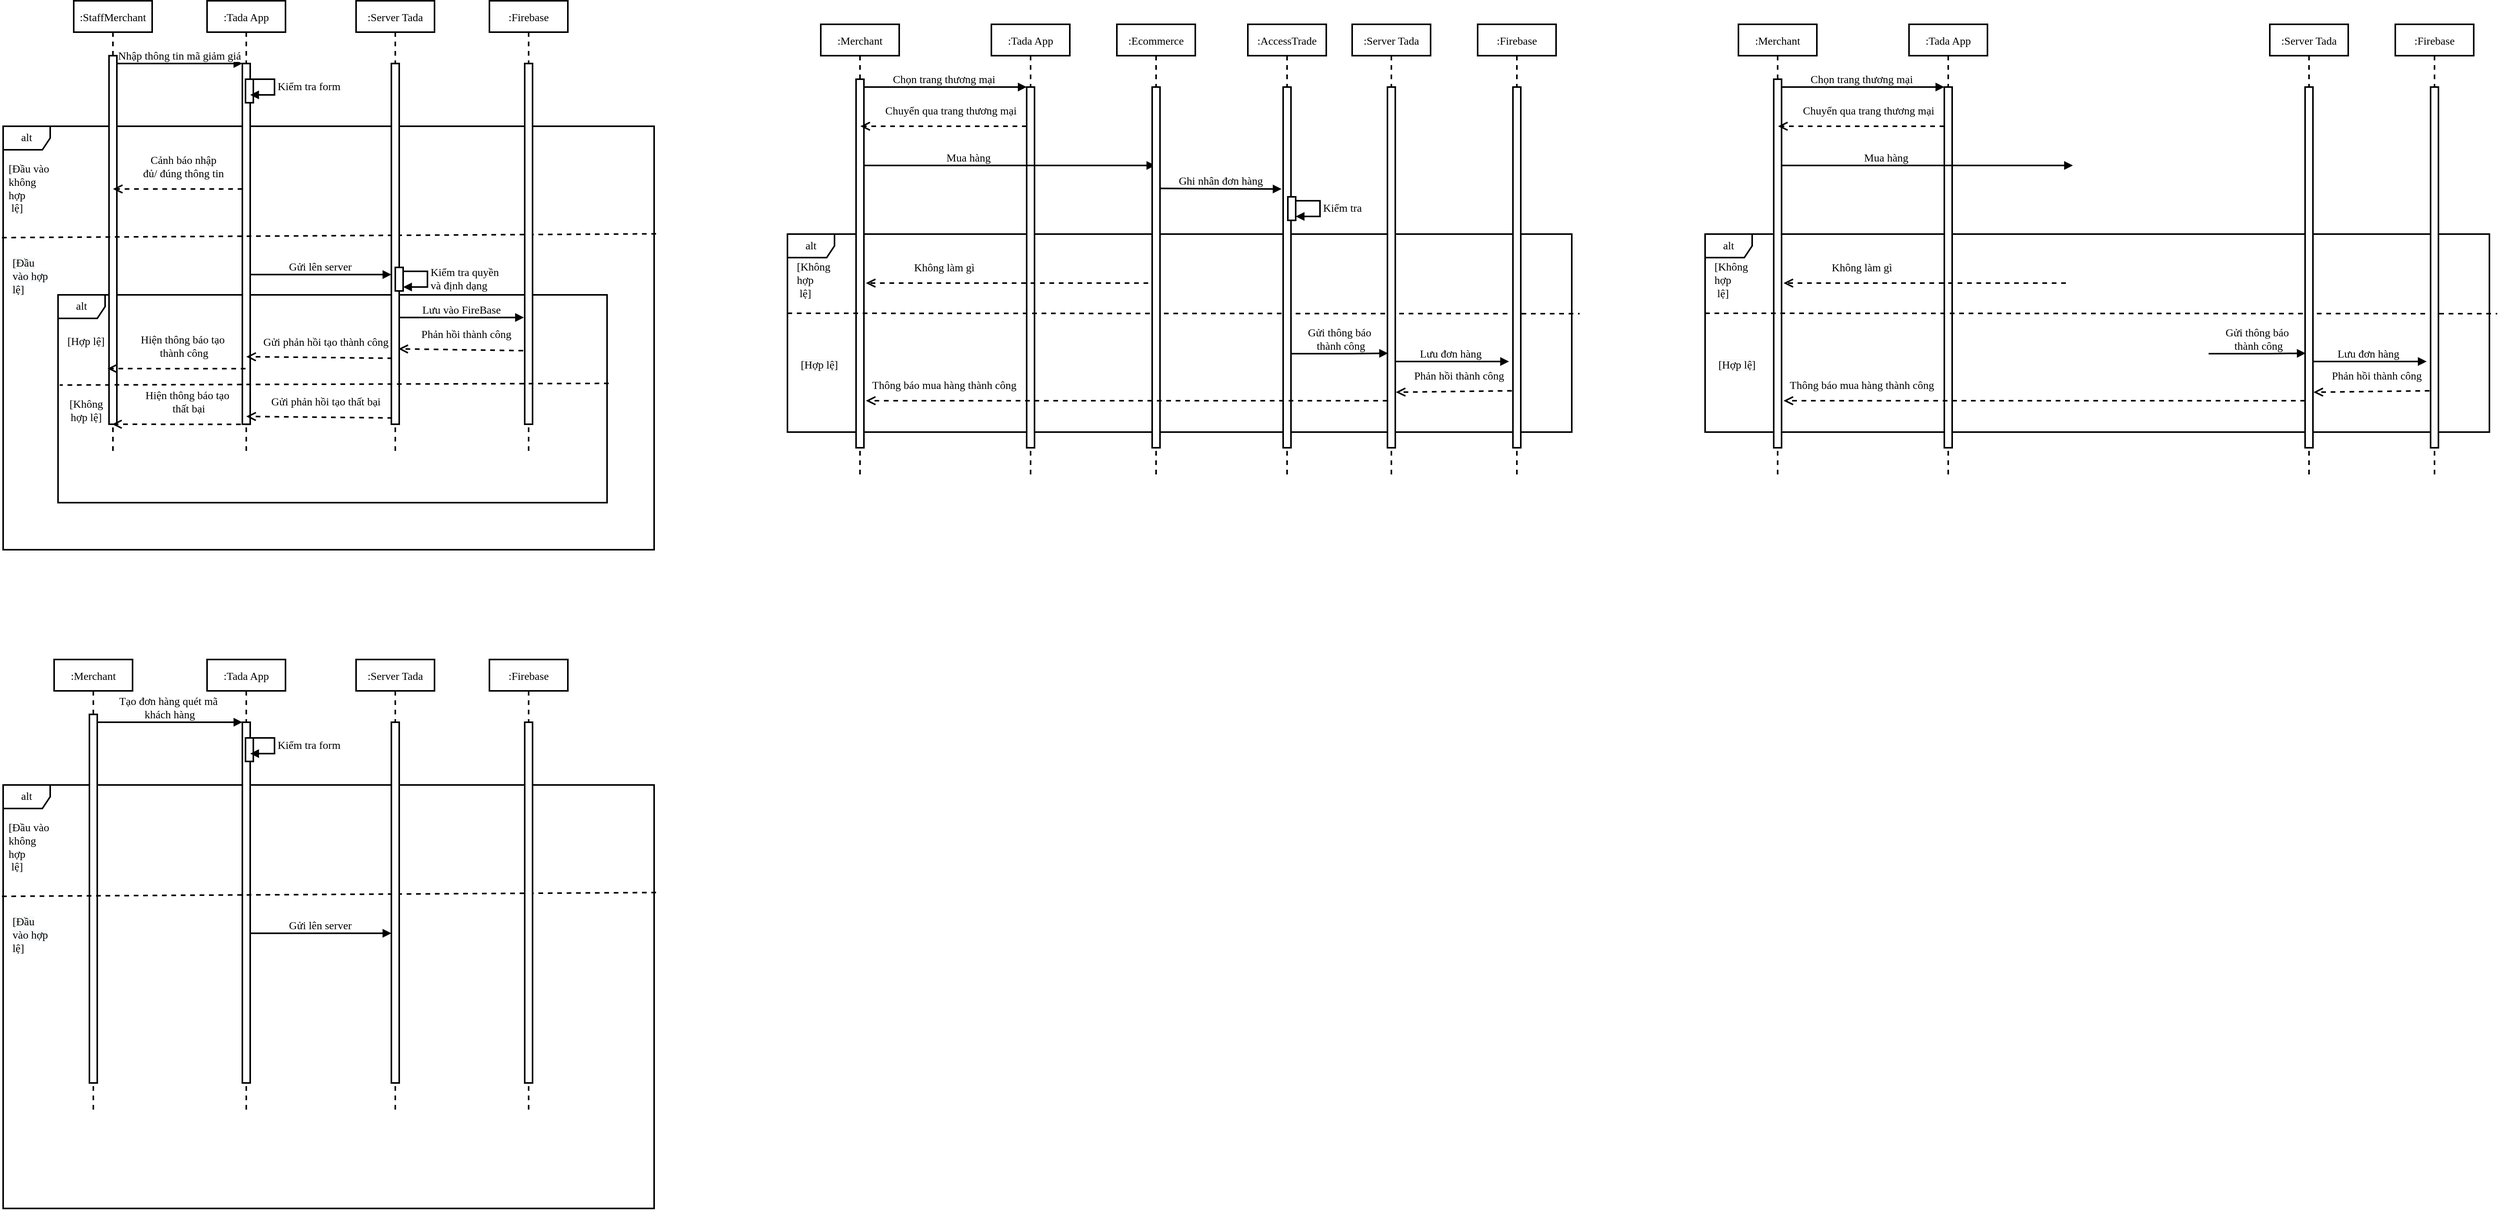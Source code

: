 <mxfile version="15.9.4" type="github">
  <diagram id="kgpKYQtTHZ0yAKxKKP6v" name="Page-1">
    <mxGraphModel dx="474" dy="428" grid="1" gridSize="10" guides="1" tooltips="1" connect="1" arrows="1" fold="1" page="1" pageScale="1" pageWidth="850" pageHeight="1100" math="0" shadow="0">
      <root>
        <mxCell id="0" />
        <mxCell id="1" parent="0" />
        <mxCell id="56J8bb4s6W5pYYQ_S6ca-3" value="alt" style="shape=umlFrame;whiteSpace=wrap;html=1;fontSize=14;fontFamily=Times New Roman;strokeWidth=2;" parent="1" vertex="1">
          <mxGeometry x="40" y="240" width="830" height="540" as="geometry" />
        </mxCell>
        <mxCell id="UmGHdTq01QlT3rU67zMb-6" value="alt" style="shape=umlFrame;whiteSpace=wrap;html=1;fontSize=14;fontFamily=Times New Roman;strokeWidth=2;" parent="1" vertex="1">
          <mxGeometry x="110" y="455" width="700" height="265" as="geometry" />
        </mxCell>
        <mxCell id="3nuBFxr9cyL0pnOWT2aG-1" value=":StaffMerchant" style="shape=umlLifeline;perimeter=lifelinePerimeter;container=1;collapsible=0;recursiveResize=0;rounded=0;shadow=0;strokeWidth=2;fontSize=14;fontFamily=Times New Roman;" parent="1" vertex="1">
          <mxGeometry x="130" y="80" width="100" height="580" as="geometry" />
        </mxCell>
        <mxCell id="3nuBFxr9cyL0pnOWT2aG-2" value="" style="points=[];perimeter=orthogonalPerimeter;rounded=0;shadow=0;strokeWidth=2;fontSize=14;fontFamily=Times New Roman;" parent="3nuBFxr9cyL0pnOWT2aG-1" vertex="1">
          <mxGeometry x="45" y="70" width="10" height="470" as="geometry" />
        </mxCell>
        <mxCell id="3nuBFxr9cyL0pnOWT2aG-5" value=":Tada App" style="shape=umlLifeline;perimeter=lifelinePerimeter;container=1;collapsible=0;recursiveResize=0;rounded=0;shadow=0;strokeWidth=2;fontSize=14;fontFamily=Times New Roman;" parent="1" vertex="1">
          <mxGeometry x="300" y="80" width="100" height="580" as="geometry" />
        </mxCell>
        <mxCell id="3nuBFxr9cyL0pnOWT2aG-6" value="" style="points=[];perimeter=orthogonalPerimeter;rounded=0;shadow=0;strokeWidth=2;fontSize=14;fontFamily=Times New Roman;" parent="3nuBFxr9cyL0pnOWT2aG-5" vertex="1">
          <mxGeometry x="45" y="80" width="10" height="460" as="geometry" />
        </mxCell>
        <mxCell id="56J8bb4s6W5pYYQ_S6ca-1" value="" style="html=1;points=[];perimeter=orthogonalPerimeter;fontSize=14;fontFamily=Times New Roman;strokeWidth=2;" parent="3nuBFxr9cyL0pnOWT2aG-5" vertex="1">
          <mxGeometry x="49" y="100" width="10" height="30" as="geometry" />
        </mxCell>
        <mxCell id="56J8bb4s6W5pYYQ_S6ca-2" value="&lt;span style=&quot;text-align: center; font-size: 14px;&quot;&gt;Kiểm tra form&lt;/span&gt;" style="edgeStyle=orthogonalEdgeStyle;html=1;align=left;spacingLeft=2;endArrow=block;rounded=0;entryX=1;entryY=0;fontSize=14;fontFamily=Times New Roman;strokeWidth=2;" parent="3nuBFxr9cyL0pnOWT2aG-5" edge="1">
          <mxGeometry relative="1" as="geometry">
            <mxPoint x="55" y="100" as="sourcePoint" />
            <Array as="points">
              <mxPoint x="86" y="100" />
            </Array>
            <mxPoint x="55" y="120" as="targetPoint" />
          </mxGeometry>
        </mxCell>
        <mxCell id="56J8bb4s6W5pYYQ_S6ca-20" value="Hiện thông báo tạo&#xa; thành công" style="verticalAlign=bottom;endArrow=open;dashed=1;endSize=8;shadow=0;strokeWidth=2;fontSize=14;fontFamily=Times New Roman;exitX=0.1;exitY=0.783;exitDx=0;exitDy=0;exitPerimeter=0;" parent="3nuBFxr9cyL0pnOWT2aG-5" edge="1">
          <mxGeometry x="-0.091" y="-10" relative="1" as="geometry">
            <mxPoint x="-127" y="469" as="targetPoint" />
            <mxPoint x="49" y="469.18" as="sourcePoint" />
            <mxPoint as="offset" />
          </mxGeometry>
        </mxCell>
        <mxCell id="UmGHdTq01QlT3rU67zMb-13" value="Hiện thông báo tạo&#xa; thất bại" style="verticalAlign=bottom;endArrow=open;dashed=1;endSize=8;shadow=0;strokeWidth=2;fontSize=14;fontFamily=Times New Roman;exitX=0.1;exitY=0.783;exitDx=0;exitDy=0;exitPerimeter=0;" parent="3nuBFxr9cyL0pnOWT2aG-5" edge="1">
          <mxGeometry x="-0.091" y="-10" relative="1" as="geometry">
            <mxPoint x="-121" y="540" as="targetPoint" />
            <mxPoint x="55" y="540.18" as="sourcePoint" />
            <mxPoint as="offset" />
          </mxGeometry>
        </mxCell>
        <mxCell id="3nuBFxr9cyL0pnOWT2aG-7" value="" style="verticalAlign=bottom;endArrow=none;dashed=1;endSize=8;exitX=1.003;exitY=0.254;shadow=0;strokeWidth=2;fontSize=14;fontFamily=Times New Roman;exitDx=0;exitDy=0;exitPerimeter=0;entryX=-0.003;entryY=0.263;entryDx=0;entryDy=0;entryPerimeter=0;endFill=0;" parent="1" source="56J8bb4s6W5pYYQ_S6ca-3" target="56J8bb4s6W5pYYQ_S6ca-3" edge="1">
          <mxGeometry relative="1" as="geometry">
            <mxPoint x="275" y="236" as="targetPoint" />
          </mxGeometry>
        </mxCell>
        <mxCell id="3nuBFxr9cyL0pnOWT2aG-8" value="Nhập thông tin mã giảm giá" style="verticalAlign=bottom;endArrow=block;entryX=0;entryY=0;shadow=0;strokeWidth=2;fontSize=14;fontFamily=Times New Roman;" parent="1" source="3nuBFxr9cyL0pnOWT2aG-2" target="3nuBFxr9cyL0pnOWT2aG-6" edge="1">
          <mxGeometry relative="1" as="geometry">
            <mxPoint x="275" y="160" as="sourcePoint" />
          </mxGeometry>
        </mxCell>
        <mxCell id="56J8bb4s6W5pYYQ_S6ca-9" value=":Server Tada" style="shape=umlLifeline;perimeter=lifelinePerimeter;container=1;collapsible=0;recursiveResize=0;rounded=0;shadow=0;strokeWidth=2;fontSize=14;fontFamily=Times New Roman;" parent="1" vertex="1">
          <mxGeometry x="490" y="80" width="100" height="580" as="geometry" />
        </mxCell>
        <mxCell id="56J8bb4s6W5pYYQ_S6ca-10" value="" style="points=[];perimeter=orthogonalPerimeter;rounded=0;shadow=0;strokeWidth=2;fontSize=14;fontFamily=Times New Roman;" parent="56J8bb4s6W5pYYQ_S6ca-9" vertex="1">
          <mxGeometry x="45" y="80" width="10" height="460" as="geometry" />
        </mxCell>
        <mxCell id="UmGHdTq01QlT3rU67zMb-8" value="" style="html=1;points=[];perimeter=orthogonalPerimeter;fontSize=14;fontFamily=Times New Roman;strokeWidth=2;" parent="56J8bb4s6W5pYYQ_S6ca-9" vertex="1">
          <mxGeometry x="50" y="340" width="10" height="30" as="geometry" />
        </mxCell>
        <mxCell id="UmGHdTq01QlT3rU67zMb-9" value="&lt;span style=&quot;text-align: center ; font-size: 14px&quot;&gt;Kiểm tra quyền &lt;br&gt;và định dạng&lt;/span&gt;" style="edgeStyle=orthogonalEdgeStyle;html=1;align=left;spacingLeft=2;endArrow=block;rounded=0;entryX=1;entryY=0;fontSize=14;fontFamily=Times New Roman;strokeWidth=2;" parent="56J8bb4s6W5pYYQ_S6ca-9" edge="1">
          <mxGeometry relative="1" as="geometry">
            <mxPoint x="60" y="345" as="sourcePoint" />
            <Array as="points">
              <mxPoint x="91" y="345" />
            </Array>
            <mxPoint x="60" y="365" as="targetPoint" />
          </mxGeometry>
        </mxCell>
        <mxCell id="56J8bb4s6W5pYYQ_S6ca-13" value="&lt;span style=&quot;color: rgb(0, 0, 0); font-size: 14px; font-style: normal; font-weight: 400; letter-spacing: normal; text-align: center; text-indent: 0px; text-transform: none; word-spacing: 0px; display: inline; float: none; background-color: rgb(255, 255, 255);&quot;&gt;[Đầu vào không hợp&lt;br style=&quot;font-size: 14px;&quot;&gt;&amp;nbsp;lệ]&lt;/span&gt;" style="text;whiteSpace=wrap;html=1;fontSize=14;fontFamily=Times New Roman;strokeWidth=2;" parent="1" vertex="1">
          <mxGeometry x="45" y="280" width="60" height="50" as="geometry" />
        </mxCell>
        <mxCell id="56J8bb4s6W5pYYQ_S6ca-15" value="&lt;span style=&quot;color: rgb(0, 0, 0); font-size: 14px; font-style: normal; font-weight: 400; letter-spacing: normal; text-align: center; text-indent: 0px; text-transform: none; word-spacing: 0px; background-color: rgb(248, 249, 250); display: inline; float: none;&quot;&gt;[Đầu vào hợp lệ]&lt;/span&gt;" style="text;whiteSpace=wrap;html=1;fontSize=14;fontFamily=Times New Roman;strokeWidth=2;" parent="1" vertex="1">
          <mxGeometry x="50" y="400" width="50" height="50" as="geometry" />
        </mxCell>
        <mxCell id="56J8bb4s6W5pYYQ_S6ca-16" value="Cảnh báo nhập &#xa;đủ/ đúng thông tin" style="verticalAlign=bottom;endArrow=open;dashed=1;endSize=8;shadow=0;strokeWidth=2;fontSize=14;fontFamily=Times New Roman;" parent="1" source="3nuBFxr9cyL0pnOWT2aG-6" edge="1">
          <mxGeometry x="-0.091" y="-10" relative="1" as="geometry">
            <mxPoint x="180" y="320" as="targetPoint" />
            <mxPoint x="180" y="320.0" as="sourcePoint" />
            <mxPoint as="offset" />
          </mxGeometry>
        </mxCell>
        <mxCell id="56J8bb4s6W5pYYQ_S6ca-19" value="Phản hồi thành công" style="verticalAlign=bottom;endArrow=open;dashed=1;endSize=8;shadow=0;strokeWidth=2;fontSize=14;fontFamily=Times New Roman;exitX=-0.2;exitY=0.796;exitDx=0;exitDy=0;exitPerimeter=0;entryX=0.9;entryY=0.791;entryDx=0;entryDy=0;entryPerimeter=0;" parent="1" source="UmGHdTq01QlT3rU67zMb-2" target="56J8bb4s6W5pYYQ_S6ca-10" edge="1">
          <mxGeometry x="-0.091" y="-10" relative="1" as="geometry">
            <mxPoint x="550" y="520" as="targetPoint" />
            <mxPoint x="525" y="520" as="sourcePoint" />
            <mxPoint as="offset" />
          </mxGeometry>
        </mxCell>
        <mxCell id="UmGHdTq01QlT3rU67zMb-1" value=":Firebase" style="shape=umlLifeline;perimeter=lifelinePerimeter;container=1;collapsible=0;recursiveResize=0;rounded=0;shadow=0;strokeWidth=2;fontSize=14;fontFamily=Times New Roman;" parent="1" vertex="1">
          <mxGeometry x="660" y="80" width="100" height="580" as="geometry" />
        </mxCell>
        <mxCell id="UmGHdTq01QlT3rU67zMb-2" value="" style="points=[];perimeter=orthogonalPerimeter;rounded=0;shadow=0;strokeWidth=2;fontSize=14;fontFamily=Times New Roman;" parent="UmGHdTq01QlT3rU67zMb-1" vertex="1">
          <mxGeometry x="45" y="80" width="10" height="460" as="geometry" />
        </mxCell>
        <mxCell id="UmGHdTq01QlT3rU67zMb-3" value="Lưu vào FireBase" style="verticalAlign=bottom;endArrow=block;entryX=-0.1;entryY=0.704;shadow=0;strokeWidth=2;fontSize=14;fontFamily=Times New Roman;entryDx=0;entryDy=0;entryPerimeter=0;" parent="1" source="56J8bb4s6W5pYYQ_S6ca-10" target="UmGHdTq01QlT3rU67zMb-2" edge="1">
          <mxGeometry relative="1" as="geometry">
            <mxPoint x="570" y="450" as="sourcePoint" />
            <mxPoint x="695" y="450.0" as="targetPoint" />
          </mxGeometry>
        </mxCell>
        <mxCell id="56J8bb4s6W5pYYQ_S6ca-18" value="Gửi lên server" style="verticalAlign=bottom;endArrow=block;shadow=0;strokeWidth=2;fontSize=14;fontFamily=Times New Roman;exitX=0.9;exitY=0.585;exitDx=0;exitDy=0;exitPerimeter=0;" parent="1" source="3nuBFxr9cyL0pnOWT2aG-6" target="56J8bb4s6W5pYYQ_S6ca-10" edge="1">
          <mxGeometry relative="1" as="geometry">
            <mxPoint x="355" y="450.0" as="sourcePoint" />
            <mxPoint x="525" y="450.0" as="targetPoint" />
          </mxGeometry>
        </mxCell>
        <mxCell id="UmGHdTq01QlT3rU67zMb-7" value="Gửi phản hồi tạo thành công" style="verticalAlign=bottom;endArrow=open;dashed=1;endSize=8;shadow=0;strokeWidth=2;fontSize=14;fontFamily=Times New Roman;exitX=0.1;exitY=0.817;exitDx=0;exitDy=0;exitPerimeter=0;entryX=0.9;entryY=0.791;entryDx=0;entryDy=0;entryPerimeter=0;" parent="1" source="56J8bb4s6W5pYYQ_S6ca-10" edge="1">
          <mxGeometry x="-0.091" y="-10" relative="1" as="geometry">
            <mxPoint x="350" y="533.86" as="targetPoint" />
            <mxPoint x="509" y="536.16" as="sourcePoint" />
            <mxPoint as="offset" />
          </mxGeometry>
        </mxCell>
        <mxCell id="UmGHdTq01QlT3rU67zMb-12" value="Gửi phản hồi tạo thất bại" style="verticalAlign=bottom;endArrow=open;dashed=1;endSize=8;shadow=0;strokeWidth=2;fontSize=14;fontFamily=Times New Roman;exitX=0.1;exitY=0.817;exitDx=0;exitDy=0;exitPerimeter=0;entryX=0.9;entryY=0.791;entryDx=0;entryDy=0;entryPerimeter=0;" parent="1" edge="1">
          <mxGeometry x="-0.091" y="-10" relative="1" as="geometry">
            <mxPoint x="350" y="610" as="targetPoint" />
            <mxPoint x="536" y="611.96" as="sourcePoint" />
            <mxPoint as="offset" />
          </mxGeometry>
        </mxCell>
        <mxCell id="UmGHdTq01QlT3rU67zMb-10" value="" style="verticalAlign=bottom;endArrow=none;dashed=1;endSize=8;shadow=0;strokeWidth=2;fontSize=14;fontFamily=Times New Roman;endFill=0;exitX=1.003;exitY=0.426;exitDx=0;exitDy=0;exitPerimeter=0;entryX=0.003;entryY=0.434;entryDx=0;entryDy=0;entryPerimeter=0;" parent="1" source="UmGHdTq01QlT3rU67zMb-6" target="UmGHdTq01QlT3rU67zMb-6" edge="1">
          <mxGeometry relative="1" as="geometry">
            <mxPoint x="110" y="590" as="targetPoint" />
            <mxPoint x="810" y="590" as="sourcePoint" />
          </mxGeometry>
        </mxCell>
        <mxCell id="UmGHdTq01QlT3rU67zMb-14" value="&lt;div style=&quot;text-align: center&quot;&gt;&lt;span&gt;[Hợp lệ]&lt;/span&gt;&lt;/div&gt;" style="text;whiteSpace=wrap;html=1;fontSize=14;fontFamily=Times New Roman;strokeWidth=2;" parent="1" vertex="1">
          <mxGeometry x="120" y="500" width="50" height="50" as="geometry" />
        </mxCell>
        <mxCell id="UmGHdTq01QlT3rU67zMb-15" value="&lt;div style=&quot;text-align: center&quot;&gt;[Không hợp lệ]&lt;/div&gt;" style="text;whiteSpace=wrap;html=1;fontSize=14;fontFamily=Times New Roman;strokeWidth=2;" parent="1" vertex="1">
          <mxGeometry x="120" y="580" width="50" height="50" as="geometry" />
        </mxCell>
        <mxCell id="3WbBXnuB34VJR-gaeWX0-1" value="alt" style="shape=umlFrame;whiteSpace=wrap;html=1;fontSize=14;fontFamily=Times New Roman;strokeWidth=2;" parent="1" vertex="1">
          <mxGeometry x="1040" y="377.5" width="1000" height="252.5" as="geometry" />
        </mxCell>
        <mxCell id="3WbBXnuB34VJR-gaeWX0-3" value=":Merchant" style="shape=umlLifeline;perimeter=lifelinePerimeter;container=1;collapsible=0;recursiveResize=0;rounded=0;shadow=0;strokeWidth=2;fontSize=14;fontFamily=Times New Roman;" parent="1" vertex="1">
          <mxGeometry x="1082.49" y="110" width="100" height="580" as="geometry" />
        </mxCell>
        <mxCell id="3WbBXnuB34VJR-gaeWX0-4" value="" style="points=[];perimeter=orthogonalPerimeter;rounded=0;shadow=0;strokeWidth=2;fontSize=14;fontFamily=Times New Roman;" parent="3WbBXnuB34VJR-gaeWX0-3" vertex="1">
          <mxGeometry x="45" y="70" width="10" height="470" as="geometry" />
        </mxCell>
        <mxCell id="3WbBXnuB34VJR-gaeWX0-5" value=":Tada App" style="shape=umlLifeline;perimeter=lifelinePerimeter;container=1;collapsible=0;recursiveResize=0;rounded=0;shadow=0;strokeWidth=2;fontSize=14;fontFamily=Times New Roman;" parent="1" vertex="1">
          <mxGeometry x="1300" y="110" width="100" height="580" as="geometry" />
        </mxCell>
        <mxCell id="3WbBXnuB34VJR-gaeWX0-6" value="" style="points=[];perimeter=orthogonalPerimeter;rounded=0;shadow=0;strokeWidth=2;fontSize=14;fontFamily=Times New Roman;" parent="3WbBXnuB34VJR-gaeWX0-5" vertex="1">
          <mxGeometry x="45" y="80" width="10" height="460" as="geometry" />
        </mxCell>
        <mxCell id="3WbBXnuB34VJR-gaeWX0-34" value="Mua hàng" style="verticalAlign=bottom;endArrow=block;shadow=0;strokeWidth=2;fontSize=14;fontFamily=Times New Roman;" parent="3WbBXnuB34VJR-gaeWX0-5" target="3WbBXnuB34VJR-gaeWX0-32" edge="1">
          <mxGeometry x="-0.287" relative="1" as="geometry">
            <mxPoint x="-162.51" y="180.0" as="sourcePoint" />
            <mxPoint x="45" y="180.0" as="targetPoint" />
            <mxPoint x="1" as="offset" />
          </mxGeometry>
        </mxCell>
        <mxCell id="3WbBXnuB34VJR-gaeWX0-11" value="" style="verticalAlign=bottom;endArrow=none;dashed=1;endSize=8;exitX=0;exitY=0.4;shadow=0;strokeWidth=2;fontSize=14;fontFamily=Times New Roman;exitDx=0;exitDy=0;exitPerimeter=0;endFill=0;" parent="1" source="3WbBXnuB34VJR-gaeWX0-1" edge="1">
          <mxGeometry relative="1" as="geometry">
            <mxPoint x="2050" y="479" as="targetPoint" />
            <Array as="points" />
          </mxGeometry>
        </mxCell>
        <mxCell id="3WbBXnuB34VJR-gaeWX0-12" value="Chọn trang thương mại " style="verticalAlign=bottom;endArrow=block;entryX=0;entryY=0;shadow=0;strokeWidth=2;fontSize=14;fontFamily=Times New Roman;" parent="1" source="3WbBXnuB34VJR-gaeWX0-4" target="3WbBXnuB34VJR-gaeWX0-6" edge="1">
          <mxGeometry relative="1" as="geometry">
            <mxPoint x="1227.49" y="190" as="sourcePoint" />
          </mxGeometry>
        </mxCell>
        <mxCell id="3WbBXnuB34VJR-gaeWX0-13" value=":Server Tada" style="shape=umlLifeline;perimeter=lifelinePerimeter;container=1;collapsible=0;recursiveResize=0;rounded=0;shadow=0;strokeWidth=2;fontSize=14;fontFamily=Times New Roman;" parent="1" vertex="1">
          <mxGeometry x="1760" y="110" width="100" height="580" as="geometry" />
        </mxCell>
        <mxCell id="3WbBXnuB34VJR-gaeWX0-14" value="" style="points=[];perimeter=orthogonalPerimeter;rounded=0;shadow=0;strokeWidth=2;fontSize=14;fontFamily=Times New Roman;" parent="3WbBXnuB34VJR-gaeWX0-13" vertex="1">
          <mxGeometry x="45" y="80" width="10" height="460" as="geometry" />
        </mxCell>
        <mxCell id="3WbBXnuB34VJR-gaeWX0-19" value="Chuyển qua trang thương mại" style="verticalAlign=bottom;endArrow=open;dashed=1;endSize=8;shadow=0;strokeWidth=2;fontSize=14;fontFamily=Times New Roman;" parent="1" source="3WbBXnuB34VJR-gaeWX0-6" target="3WbBXnuB34VJR-gaeWX0-3" edge="1">
          <mxGeometry x="-0.091" y="-10" relative="1" as="geometry">
            <mxPoint x="1132.49" y="350" as="targetPoint" />
            <mxPoint x="1132.49" y="350.0" as="sourcePoint" />
            <mxPoint as="offset" />
            <Array as="points">
              <mxPoint x="1230" y="240" />
            </Array>
          </mxGeometry>
        </mxCell>
        <mxCell id="3WbBXnuB34VJR-gaeWX0-20" value="Phản hồi thành công" style="verticalAlign=bottom;endArrow=open;dashed=1;endSize=8;shadow=0;strokeWidth=2;fontSize=14;fontFamily=Times New Roman;exitX=-0.142;exitY=0.842;exitDx=0;exitDy=0;exitPerimeter=0;entryX=1.067;entryY=0.846;entryDx=0;entryDy=0;entryPerimeter=0;" parent="1" source="3WbBXnuB34VJR-gaeWX0-22" target="3WbBXnuB34VJR-gaeWX0-14" edge="1">
          <mxGeometry x="-0.091" y="-10" relative="1" as="geometry">
            <mxPoint x="1710" y="550" as="targetPoint" />
            <mxPoint x="1685" y="550" as="sourcePoint" />
            <mxPoint as="offset" />
          </mxGeometry>
        </mxCell>
        <mxCell id="3WbBXnuB34VJR-gaeWX0-21" value=":Firebase" style="shape=umlLifeline;perimeter=lifelinePerimeter;container=1;collapsible=0;recursiveResize=0;rounded=0;shadow=0;strokeWidth=2;fontSize=14;fontFamily=Times New Roman;" parent="1" vertex="1">
          <mxGeometry x="1920" y="110" width="100" height="580" as="geometry" />
        </mxCell>
        <mxCell id="3WbBXnuB34VJR-gaeWX0-22" value="" style="points=[];perimeter=orthogonalPerimeter;rounded=0;shadow=0;strokeWidth=2;fontSize=14;fontFamily=Times New Roman;" parent="3WbBXnuB34VJR-gaeWX0-21" vertex="1">
          <mxGeometry x="45" y="80" width="10" height="460" as="geometry" />
        </mxCell>
        <mxCell id="3WbBXnuB34VJR-gaeWX0-45" value="Lưu đơn hàng " style="verticalAlign=bottom;endArrow=block;shadow=0;strokeWidth=2;fontSize=14;fontFamily=Times New Roman;" parent="3WbBXnuB34VJR-gaeWX0-21" edge="1">
          <mxGeometry relative="1" as="geometry">
            <mxPoint x="-105" y="430.0" as="sourcePoint" />
            <mxPoint x="40" y="430" as="targetPoint" />
            <mxPoint as="offset" />
          </mxGeometry>
        </mxCell>
        <mxCell id="3WbBXnuB34VJR-gaeWX0-30" value=":AccessTrade" style="shape=umlLifeline;perimeter=lifelinePerimeter;container=1;collapsible=0;recursiveResize=0;rounded=0;shadow=0;strokeWidth=2;fontSize=14;fontFamily=Times New Roman;" parent="1" vertex="1">
          <mxGeometry x="1627" y="110" width="100" height="580" as="geometry" />
        </mxCell>
        <mxCell id="3WbBXnuB34VJR-gaeWX0-31" value="" style="points=[];perimeter=orthogonalPerimeter;rounded=0;shadow=0;strokeWidth=2;fontSize=14;fontFamily=Times New Roman;" parent="3WbBXnuB34VJR-gaeWX0-30" vertex="1">
          <mxGeometry x="45" y="80" width="10" height="460" as="geometry" />
        </mxCell>
        <mxCell id="3WbBXnuB34VJR-gaeWX0-39" value="" style="html=1;points=[];perimeter=orthogonalPerimeter;fontSize=14;fontFamily=Times New Roman;strokeWidth=2;" parent="3WbBXnuB34VJR-gaeWX0-30" vertex="1">
          <mxGeometry x="51" y="220" width="10" height="30" as="geometry" />
        </mxCell>
        <mxCell id="3WbBXnuB34VJR-gaeWX0-40" value="&lt;span style=&quot;text-align: center ; font-size: 14px&quot;&gt;Kiểm tra&amp;nbsp;&lt;/span&gt;" style="edgeStyle=orthogonalEdgeStyle;html=1;align=left;spacingLeft=2;endArrow=block;rounded=0;entryX=1;entryY=0;fontSize=14;fontFamily=Times New Roman;strokeWidth=2;" parent="3WbBXnuB34VJR-gaeWX0-30" edge="1">
          <mxGeometry relative="1" as="geometry">
            <mxPoint x="61" y="225" as="sourcePoint" />
            <Array as="points">
              <mxPoint x="92" y="225" />
            </Array>
            <mxPoint x="61" y="245" as="targetPoint" />
          </mxGeometry>
        </mxCell>
        <mxCell id="3WbBXnuB34VJR-gaeWX0-32" value=":Ecommerce" style="shape=umlLifeline;perimeter=lifelinePerimeter;container=1;collapsible=0;recursiveResize=0;rounded=0;shadow=0;strokeWidth=2;fontSize=14;fontFamily=Times New Roman;" parent="1" vertex="1">
          <mxGeometry x="1460" y="110" width="100" height="580" as="geometry" />
        </mxCell>
        <mxCell id="3WbBXnuB34VJR-gaeWX0-33" value="" style="points=[];perimeter=orthogonalPerimeter;rounded=0;shadow=0;strokeWidth=2;fontSize=14;fontFamily=Times New Roman;" parent="3WbBXnuB34VJR-gaeWX0-32" vertex="1">
          <mxGeometry x="45" y="80" width="10" height="460" as="geometry" />
        </mxCell>
        <mxCell id="3WbBXnuB34VJR-gaeWX0-35" value="Ghi nhân đơn hàng" style="verticalAlign=bottom;endArrow=block;shadow=0;strokeWidth=2;fontSize=14;fontFamily=Times New Roman;exitX=1.012;exitY=0.281;exitDx=0;exitDy=0;exitPerimeter=0;" parent="1" source="3WbBXnuB34VJR-gaeWX0-33" edge="1">
          <mxGeometry relative="1" as="geometry">
            <mxPoint x="1520" y="320" as="sourcePoint" />
            <mxPoint x="1670" y="320" as="targetPoint" />
            <mxPoint as="offset" />
          </mxGeometry>
        </mxCell>
        <mxCell id="3WbBXnuB34VJR-gaeWX0-41" value="&lt;span style=&quot;color: rgb(0 , 0 , 0) ; font-size: 14px ; font-style: normal ; font-weight: 400 ; letter-spacing: normal ; text-align: center ; text-indent: 0px ; text-transform: none ; word-spacing: 0px ; display: inline ; float: none ; background-color: rgb(255 , 255 , 255)&quot;&gt;[Không hợp&lt;br style=&quot;font-size: 14px&quot;&gt;&amp;nbsp;lệ]&lt;/span&gt;" style="text;whiteSpace=wrap;html=1;fontSize=14;fontFamily=Times New Roman;strokeWidth=2;" parent="1" vertex="1">
          <mxGeometry x="1050" y="405" width="60" height="50" as="geometry" />
        </mxCell>
        <mxCell id="3WbBXnuB34VJR-gaeWX0-42" value="&lt;span style=&quot;color: rgb(0 , 0 , 0) ; font-size: 14px ; font-style: normal ; font-weight: 400 ; letter-spacing: normal ; text-align: center ; text-indent: 0px ; text-transform: none ; word-spacing: 0px ; background-color: rgb(248 , 249 , 250) ; display: inline ; float: none&quot;&gt;[Hợp lệ]&lt;/span&gt;" style="text;whiteSpace=wrap;html=1;fontSize=14;fontFamily=Times New Roman;strokeWidth=2;" parent="1" vertex="1">
          <mxGeometry x="1055" y="530" width="50" height="50" as="geometry" />
        </mxCell>
        <mxCell id="3WbBXnuB34VJR-gaeWX0-43" value="Gửi thông báo&#xa; thành công" style="verticalAlign=bottom;endArrow=block;shadow=0;strokeWidth=2;fontSize=14;fontFamily=Times New Roman;entryX=0.075;entryY=0.738;entryDx=0;entryDy=0;entryPerimeter=0;" parent="1" source="3WbBXnuB34VJR-gaeWX0-31" target="3WbBXnuB34VJR-gaeWX0-14" edge="1">
          <mxGeometry relative="1" as="geometry">
            <mxPoint x="1645" y="510.0" as="sourcePoint" />
            <mxPoint x="1805" y="510.0" as="targetPoint" />
            <mxPoint as="offset" />
            <Array as="points">
              <mxPoint x="1760" y="530" />
            </Array>
          </mxGeometry>
        </mxCell>
        <mxCell id="3WbBXnuB34VJR-gaeWX0-9" value="Thông báo mua hàng thành công" style="verticalAlign=bottom;endArrow=open;dashed=1;endSize=8;shadow=0;strokeWidth=2;fontSize=14;fontFamily=Times New Roman;" parent="1" source="3WbBXnuB34VJR-gaeWX0-14" edge="1">
          <mxGeometry x="0.699" y="-10" relative="1" as="geometry">
            <mxPoint x="1140" y="590" as="targetPoint" />
            <mxPoint x="1316" y="590.18" as="sourcePoint" />
            <mxPoint as="offset" />
          </mxGeometry>
        </mxCell>
        <mxCell id="3WbBXnuB34VJR-gaeWX0-46" value="Không làm gì" style="verticalAlign=bottom;endArrow=open;dashed=1;endSize=8;shadow=0;strokeWidth=2;fontSize=14;fontFamily=Times New Roman;" parent="1" edge="1">
          <mxGeometry x="0.444" y="-10" relative="1" as="geometry">
            <mxPoint x="1140" y="440" as="targetPoint" />
            <mxPoint x="1500" y="440" as="sourcePoint" />
            <mxPoint as="offset" />
          </mxGeometry>
        </mxCell>
        <mxCell id="3WbBXnuB34VJR-gaeWX0-47" value="alt" style="shape=umlFrame;whiteSpace=wrap;html=1;fontSize=14;fontFamily=Times New Roman;strokeWidth=2;" parent="1" vertex="1">
          <mxGeometry x="2210" y="377.5" width="1000" height="252.5" as="geometry" />
        </mxCell>
        <mxCell id="3WbBXnuB34VJR-gaeWX0-48" value=":Merchant" style="shape=umlLifeline;perimeter=lifelinePerimeter;container=1;collapsible=0;recursiveResize=0;rounded=0;shadow=0;strokeWidth=2;fontSize=14;fontFamily=Times New Roman;" parent="1" vertex="1">
          <mxGeometry x="2252.49" y="110" width="100" height="580" as="geometry" />
        </mxCell>
        <mxCell id="3WbBXnuB34VJR-gaeWX0-49" value="" style="points=[];perimeter=orthogonalPerimeter;rounded=0;shadow=0;strokeWidth=2;fontSize=14;fontFamily=Times New Roman;" parent="3WbBXnuB34VJR-gaeWX0-48" vertex="1">
          <mxGeometry x="45" y="70" width="10" height="470" as="geometry" />
        </mxCell>
        <mxCell id="3WbBXnuB34VJR-gaeWX0-50" value=":Tada App" style="shape=umlLifeline;perimeter=lifelinePerimeter;container=1;collapsible=0;recursiveResize=0;rounded=0;shadow=0;strokeWidth=2;fontSize=14;fontFamily=Times New Roman;" parent="1" vertex="1">
          <mxGeometry x="2470" y="110" width="100" height="580" as="geometry" />
        </mxCell>
        <mxCell id="3WbBXnuB34VJR-gaeWX0-51" value="" style="points=[];perimeter=orthogonalPerimeter;rounded=0;shadow=0;strokeWidth=2;fontSize=14;fontFamily=Times New Roman;" parent="3WbBXnuB34VJR-gaeWX0-50" vertex="1">
          <mxGeometry x="45" y="80" width="10" height="460" as="geometry" />
        </mxCell>
        <mxCell id="3WbBXnuB34VJR-gaeWX0-52" value="Mua hàng" style="verticalAlign=bottom;endArrow=block;shadow=0;strokeWidth=2;fontSize=14;fontFamily=Times New Roman;" parent="3WbBXnuB34VJR-gaeWX0-50" edge="1">
          <mxGeometry x="-0.287" relative="1" as="geometry">
            <mxPoint x="-162.51" y="180.0" as="sourcePoint" />
            <mxPoint x="209" y="180.0" as="targetPoint" />
            <mxPoint x="1" as="offset" />
          </mxGeometry>
        </mxCell>
        <mxCell id="3WbBXnuB34VJR-gaeWX0-53" value="" style="verticalAlign=bottom;endArrow=none;dashed=1;endSize=8;exitX=0;exitY=0.4;shadow=0;strokeWidth=2;fontSize=14;fontFamily=Times New Roman;exitDx=0;exitDy=0;exitPerimeter=0;endFill=0;" parent="1" source="3WbBXnuB34VJR-gaeWX0-47" edge="1">
          <mxGeometry relative="1" as="geometry">
            <mxPoint x="3220" y="479" as="targetPoint" />
            <Array as="points" />
          </mxGeometry>
        </mxCell>
        <mxCell id="3WbBXnuB34VJR-gaeWX0-54" value="Chọn trang thương mại " style="verticalAlign=bottom;endArrow=block;entryX=0;entryY=0;shadow=0;strokeWidth=2;fontSize=14;fontFamily=Times New Roman;" parent="1" source="3WbBXnuB34VJR-gaeWX0-49" target="3WbBXnuB34VJR-gaeWX0-51" edge="1">
          <mxGeometry relative="1" as="geometry">
            <mxPoint x="2397.49" y="190" as="sourcePoint" />
          </mxGeometry>
        </mxCell>
        <mxCell id="3WbBXnuB34VJR-gaeWX0-55" value=":Server Tada" style="shape=umlLifeline;perimeter=lifelinePerimeter;container=1;collapsible=0;recursiveResize=0;rounded=0;shadow=0;strokeWidth=2;fontSize=14;fontFamily=Times New Roman;" parent="1" vertex="1">
          <mxGeometry x="2930" y="110" width="100" height="580" as="geometry" />
        </mxCell>
        <mxCell id="3WbBXnuB34VJR-gaeWX0-56" value="" style="points=[];perimeter=orthogonalPerimeter;rounded=0;shadow=0;strokeWidth=2;fontSize=14;fontFamily=Times New Roman;" parent="3WbBXnuB34VJR-gaeWX0-55" vertex="1">
          <mxGeometry x="45" y="80" width="10" height="460" as="geometry" />
        </mxCell>
        <mxCell id="3WbBXnuB34VJR-gaeWX0-57" value="Chuyển qua trang thương mại" style="verticalAlign=bottom;endArrow=open;dashed=1;endSize=8;shadow=0;strokeWidth=2;fontSize=14;fontFamily=Times New Roman;" parent="1" source="3WbBXnuB34VJR-gaeWX0-51" target="3WbBXnuB34VJR-gaeWX0-48" edge="1">
          <mxGeometry x="-0.091" y="-10" relative="1" as="geometry">
            <mxPoint x="2302.49" y="350" as="targetPoint" />
            <mxPoint x="2302.49" y="350.0" as="sourcePoint" />
            <mxPoint as="offset" />
            <Array as="points">
              <mxPoint x="2400" y="240" />
            </Array>
          </mxGeometry>
        </mxCell>
        <mxCell id="3WbBXnuB34VJR-gaeWX0-58" value="Phản hồi thành công" style="verticalAlign=bottom;endArrow=open;dashed=1;endSize=8;shadow=0;strokeWidth=2;fontSize=14;fontFamily=Times New Roman;exitX=-0.142;exitY=0.842;exitDx=0;exitDy=0;exitPerimeter=0;entryX=1.067;entryY=0.846;entryDx=0;entryDy=0;entryPerimeter=0;" parent="1" source="3WbBXnuB34VJR-gaeWX0-60" target="3WbBXnuB34VJR-gaeWX0-56" edge="1">
          <mxGeometry x="-0.091" y="-10" relative="1" as="geometry">
            <mxPoint x="2880" y="550" as="targetPoint" />
            <mxPoint x="2855" y="550" as="sourcePoint" />
            <mxPoint as="offset" />
          </mxGeometry>
        </mxCell>
        <mxCell id="3WbBXnuB34VJR-gaeWX0-59" value=":Firebase" style="shape=umlLifeline;perimeter=lifelinePerimeter;container=1;collapsible=0;recursiveResize=0;rounded=0;shadow=0;strokeWidth=2;fontSize=14;fontFamily=Times New Roman;" parent="1" vertex="1">
          <mxGeometry x="3090" y="110" width="100" height="580" as="geometry" />
        </mxCell>
        <mxCell id="3WbBXnuB34VJR-gaeWX0-60" value="" style="points=[];perimeter=orthogonalPerimeter;rounded=0;shadow=0;strokeWidth=2;fontSize=14;fontFamily=Times New Roman;" parent="3WbBXnuB34VJR-gaeWX0-59" vertex="1">
          <mxGeometry x="45" y="80" width="10" height="460" as="geometry" />
        </mxCell>
        <mxCell id="3WbBXnuB34VJR-gaeWX0-61" value="Lưu đơn hàng " style="verticalAlign=bottom;endArrow=block;shadow=0;strokeWidth=2;fontSize=14;fontFamily=Times New Roman;" parent="3WbBXnuB34VJR-gaeWX0-59" edge="1">
          <mxGeometry relative="1" as="geometry">
            <mxPoint x="-105" y="430.0" as="sourcePoint" />
            <mxPoint x="40" y="430" as="targetPoint" />
            <mxPoint as="offset" />
          </mxGeometry>
        </mxCell>
        <mxCell id="3WbBXnuB34VJR-gaeWX0-69" value="&lt;span style=&quot;color: rgb(0 , 0 , 0) ; font-size: 14px ; font-style: normal ; font-weight: 400 ; letter-spacing: normal ; text-align: center ; text-indent: 0px ; text-transform: none ; word-spacing: 0px ; display: inline ; float: none ; background-color: rgb(255 , 255 , 255)&quot;&gt;[Không hợp&lt;br style=&quot;font-size: 14px&quot;&gt;&amp;nbsp;lệ]&lt;/span&gt;" style="text;whiteSpace=wrap;html=1;fontSize=14;fontFamily=Times New Roman;strokeWidth=2;" parent="1" vertex="1">
          <mxGeometry x="2220" y="405" width="60" height="50" as="geometry" />
        </mxCell>
        <mxCell id="3WbBXnuB34VJR-gaeWX0-70" value="&lt;span style=&quot;color: rgb(0 , 0 , 0) ; font-size: 14px ; font-style: normal ; font-weight: 400 ; letter-spacing: normal ; text-align: center ; text-indent: 0px ; text-transform: none ; word-spacing: 0px ; background-color: rgb(248 , 249 , 250) ; display: inline ; float: none&quot;&gt;[Hợp lệ]&lt;/span&gt;" style="text;whiteSpace=wrap;html=1;fontSize=14;fontFamily=Times New Roman;strokeWidth=2;" parent="1" vertex="1">
          <mxGeometry x="2225" y="530" width="50" height="50" as="geometry" />
        </mxCell>
        <mxCell id="3WbBXnuB34VJR-gaeWX0-71" value="Gửi thông báo&#xa; thành công" style="verticalAlign=bottom;endArrow=block;shadow=0;strokeWidth=2;fontSize=14;fontFamily=Times New Roman;entryX=0.075;entryY=0.738;entryDx=0;entryDy=0;entryPerimeter=0;" parent="1" target="3WbBXnuB34VJR-gaeWX0-56" edge="1">
          <mxGeometry relative="1" as="geometry">
            <mxPoint x="2852" y="530" as="sourcePoint" />
            <mxPoint x="2975" y="510.0" as="targetPoint" />
            <mxPoint as="offset" />
            <Array as="points">
              <mxPoint x="2930" y="530" />
            </Array>
          </mxGeometry>
        </mxCell>
        <mxCell id="3WbBXnuB34VJR-gaeWX0-72" value="Thông báo mua hàng thành công" style="verticalAlign=bottom;endArrow=open;dashed=1;endSize=8;shadow=0;strokeWidth=2;fontSize=14;fontFamily=Times New Roman;" parent="1" source="3WbBXnuB34VJR-gaeWX0-56" edge="1">
          <mxGeometry x="0.699" y="-10" relative="1" as="geometry">
            <mxPoint x="2310.0" y="590" as="targetPoint" />
            <mxPoint x="2486" y="590.18" as="sourcePoint" />
            <mxPoint as="offset" />
          </mxGeometry>
        </mxCell>
        <mxCell id="3WbBXnuB34VJR-gaeWX0-73" value="Không làm gì" style="verticalAlign=bottom;endArrow=open;dashed=1;endSize=8;shadow=0;strokeWidth=2;fontSize=14;fontFamily=Times New Roman;" parent="1" edge="1">
          <mxGeometry x="0.444" y="-10" relative="1" as="geometry">
            <mxPoint x="2310.0" y="440" as="targetPoint" />
            <mxPoint x="2670" y="440" as="sourcePoint" />
            <mxPoint as="offset" />
          </mxGeometry>
        </mxCell>
        <mxCell id="3WbBXnuB34VJR-gaeWX0-74" value="alt" style="shape=umlFrame;whiteSpace=wrap;html=1;fontSize=14;fontFamily=Times New Roman;strokeWidth=2;" parent="1" vertex="1">
          <mxGeometry x="40" y="1080" width="830" height="540" as="geometry" />
        </mxCell>
        <mxCell id="3WbBXnuB34VJR-gaeWX0-76" value=":Merchant" style="shape=umlLifeline;perimeter=lifelinePerimeter;container=1;collapsible=0;recursiveResize=0;rounded=0;shadow=0;strokeWidth=2;fontSize=14;fontFamily=Times New Roman;" parent="1" vertex="1">
          <mxGeometry x="105" y="920" width="100" height="580" as="geometry" />
        </mxCell>
        <mxCell id="3WbBXnuB34VJR-gaeWX0-77" value="" style="points=[];perimeter=orthogonalPerimeter;rounded=0;shadow=0;strokeWidth=2;fontSize=14;fontFamily=Times New Roman;" parent="3WbBXnuB34VJR-gaeWX0-76" vertex="1">
          <mxGeometry x="45" y="70" width="10" height="470" as="geometry" />
        </mxCell>
        <mxCell id="3WbBXnuB34VJR-gaeWX0-78" value=":Tada App" style="shape=umlLifeline;perimeter=lifelinePerimeter;container=1;collapsible=0;recursiveResize=0;rounded=0;shadow=0;strokeWidth=2;fontSize=14;fontFamily=Times New Roman;" parent="1" vertex="1">
          <mxGeometry x="300" y="920" width="100" height="580" as="geometry" />
        </mxCell>
        <mxCell id="3WbBXnuB34VJR-gaeWX0-79" value="" style="points=[];perimeter=orthogonalPerimeter;rounded=0;shadow=0;strokeWidth=2;fontSize=14;fontFamily=Times New Roman;" parent="3WbBXnuB34VJR-gaeWX0-78" vertex="1">
          <mxGeometry x="45" y="80" width="10" height="460" as="geometry" />
        </mxCell>
        <mxCell id="3WbBXnuB34VJR-gaeWX0-80" value="" style="html=1;points=[];perimeter=orthogonalPerimeter;fontSize=14;fontFamily=Times New Roman;strokeWidth=2;" parent="3WbBXnuB34VJR-gaeWX0-78" vertex="1">
          <mxGeometry x="49" y="100" width="10" height="30" as="geometry" />
        </mxCell>
        <mxCell id="3WbBXnuB34VJR-gaeWX0-81" value="&lt;span style=&quot;text-align: center; font-size: 14px;&quot;&gt;Kiểm tra form&lt;/span&gt;" style="edgeStyle=orthogonalEdgeStyle;html=1;align=left;spacingLeft=2;endArrow=block;rounded=0;entryX=1;entryY=0;fontSize=14;fontFamily=Times New Roman;strokeWidth=2;" parent="3WbBXnuB34VJR-gaeWX0-78" edge="1">
          <mxGeometry relative="1" as="geometry">
            <mxPoint x="55" y="100" as="sourcePoint" />
            <Array as="points">
              <mxPoint x="86" y="100" />
            </Array>
            <mxPoint x="55" y="120" as="targetPoint" />
          </mxGeometry>
        </mxCell>
        <mxCell id="3WbBXnuB34VJR-gaeWX0-84" value="" style="verticalAlign=bottom;endArrow=none;dashed=1;endSize=8;exitX=1.003;exitY=0.254;shadow=0;strokeWidth=2;fontSize=14;fontFamily=Times New Roman;exitDx=0;exitDy=0;exitPerimeter=0;entryX=-0.003;entryY=0.263;entryDx=0;entryDy=0;entryPerimeter=0;endFill=0;" parent="1" source="3WbBXnuB34VJR-gaeWX0-74" target="3WbBXnuB34VJR-gaeWX0-74" edge="1">
          <mxGeometry relative="1" as="geometry">
            <mxPoint x="275" y="1076" as="targetPoint" />
          </mxGeometry>
        </mxCell>
        <mxCell id="3WbBXnuB34VJR-gaeWX0-85" value="Tạo đơn hàng quét mã &#xa;khách hàng" style="verticalAlign=bottom;endArrow=block;entryX=0;entryY=0;shadow=0;strokeWidth=2;fontSize=14;fontFamily=Times New Roman;" parent="1" source="3WbBXnuB34VJR-gaeWX0-77" target="3WbBXnuB34VJR-gaeWX0-79" edge="1">
          <mxGeometry relative="1" as="geometry">
            <mxPoint x="275" y="1000" as="sourcePoint" />
          </mxGeometry>
        </mxCell>
        <mxCell id="3WbBXnuB34VJR-gaeWX0-86" value=":Server Tada" style="shape=umlLifeline;perimeter=lifelinePerimeter;container=1;collapsible=0;recursiveResize=0;rounded=0;shadow=0;strokeWidth=2;fontSize=14;fontFamily=Times New Roman;" parent="1" vertex="1">
          <mxGeometry x="490" y="920" width="100" height="580" as="geometry" />
        </mxCell>
        <mxCell id="3WbBXnuB34VJR-gaeWX0-87" value="" style="points=[];perimeter=orthogonalPerimeter;rounded=0;shadow=0;strokeWidth=2;fontSize=14;fontFamily=Times New Roman;" parent="3WbBXnuB34VJR-gaeWX0-86" vertex="1">
          <mxGeometry x="45" y="80" width="10" height="460" as="geometry" />
        </mxCell>
        <mxCell id="3WbBXnuB34VJR-gaeWX0-90" value="&lt;span style=&quot;color: rgb(0, 0, 0); font-size: 14px; font-style: normal; font-weight: 400; letter-spacing: normal; text-align: center; text-indent: 0px; text-transform: none; word-spacing: 0px; display: inline; float: none; background-color: rgb(255, 255, 255);&quot;&gt;[Đầu vào không hợp&lt;br style=&quot;font-size: 14px;&quot;&gt;&amp;nbsp;lệ]&lt;/span&gt;" style="text;whiteSpace=wrap;html=1;fontSize=14;fontFamily=Times New Roman;strokeWidth=2;" parent="1" vertex="1">
          <mxGeometry x="45" y="1120" width="60" height="50" as="geometry" />
        </mxCell>
        <mxCell id="3WbBXnuB34VJR-gaeWX0-91" value="&lt;span style=&quot;color: rgb(0, 0, 0); font-size: 14px; font-style: normal; font-weight: 400; letter-spacing: normal; text-align: center; text-indent: 0px; text-transform: none; word-spacing: 0px; background-color: rgb(248, 249, 250); display: inline; float: none;&quot;&gt;[Đầu vào hợp lệ]&lt;/span&gt;" style="text;whiteSpace=wrap;html=1;fontSize=14;fontFamily=Times New Roman;strokeWidth=2;" parent="1" vertex="1">
          <mxGeometry x="50" y="1240" width="50" height="50" as="geometry" />
        </mxCell>
        <mxCell id="3WbBXnuB34VJR-gaeWX0-94" value=":Firebase" style="shape=umlLifeline;perimeter=lifelinePerimeter;container=1;collapsible=0;recursiveResize=0;rounded=0;shadow=0;strokeWidth=2;fontSize=14;fontFamily=Times New Roman;" parent="1" vertex="1">
          <mxGeometry x="660" y="920" width="100" height="580" as="geometry" />
        </mxCell>
        <mxCell id="3WbBXnuB34VJR-gaeWX0-95" value="" style="points=[];perimeter=orthogonalPerimeter;rounded=0;shadow=0;strokeWidth=2;fontSize=14;fontFamily=Times New Roman;" parent="3WbBXnuB34VJR-gaeWX0-94" vertex="1">
          <mxGeometry x="45" y="80" width="10" height="460" as="geometry" />
        </mxCell>
        <mxCell id="3WbBXnuB34VJR-gaeWX0-97" value="Gửi lên server" style="verticalAlign=bottom;endArrow=block;shadow=0;strokeWidth=2;fontSize=14;fontFamily=Times New Roman;exitX=0.9;exitY=0.585;exitDx=0;exitDy=0;exitPerimeter=0;" parent="1" source="3WbBXnuB34VJR-gaeWX0-79" target="3WbBXnuB34VJR-gaeWX0-87" edge="1">
          <mxGeometry relative="1" as="geometry">
            <mxPoint x="355" y="1290.0" as="sourcePoint" />
            <mxPoint x="525" y="1290.0" as="targetPoint" />
          </mxGeometry>
        </mxCell>
      </root>
    </mxGraphModel>
  </diagram>
</mxfile>
